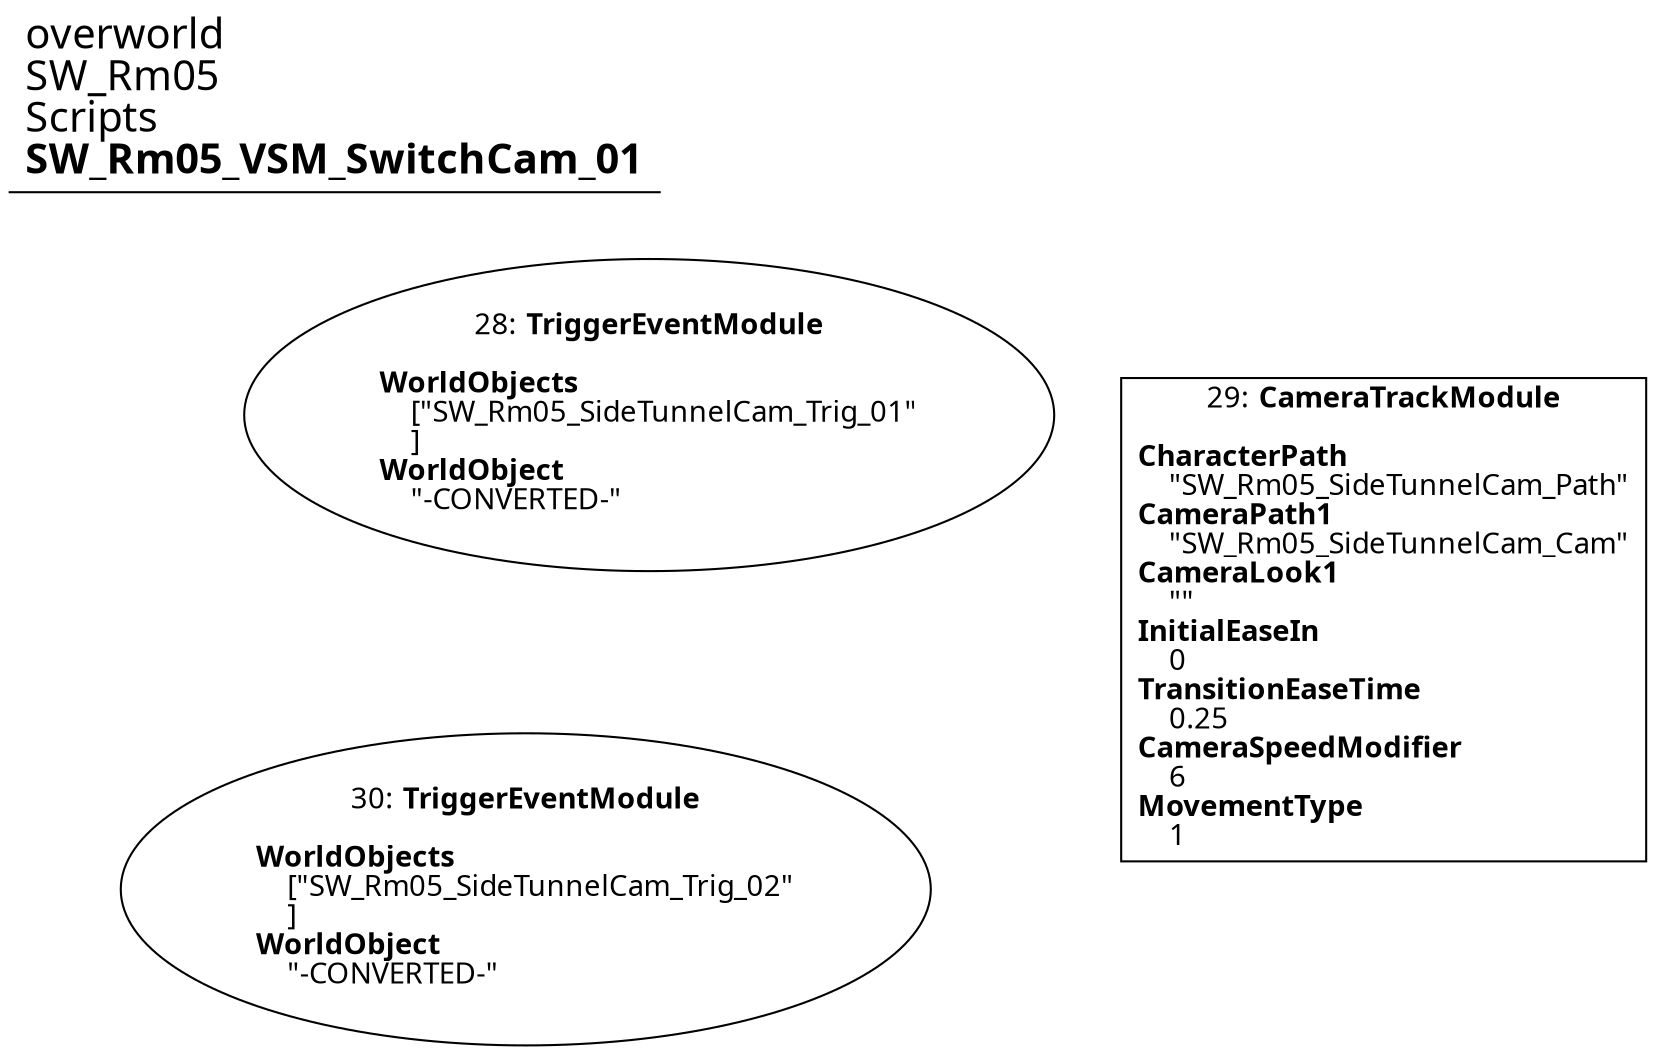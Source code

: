 digraph {
    layout = fdp;
    overlap = prism;
    sep = "+16";
    splines = spline;

    node [ shape = box ];

    graph [ fontname = "Segoe UI" ];
    node [ fontname = "Segoe UI" ];
    edge [ fontname = "Segoe UI" ];

    28 [ label = <28: <b>TriggerEventModule</b><br/><br/><b>WorldObjects</b><br align="left"/>    [&quot;SW_Rm05_SideTunnelCam_Trig_01&quot;<br align="left"/>    ]<br align="left"/><b>WorldObject</b><br align="left"/>    &quot;-CONVERTED-&quot;<br align="left"/>> ];
    28 [ shape = oval ]
    28 [ pos = "0.50100005,-0.837!" ];

    29 [ label = <29: <b>CameraTrackModule</b><br/><br/><b>CharacterPath</b><br align="left"/>    &quot;SW_Rm05_SideTunnelCam_Path&quot;<br align="left"/><b>CameraPath1</b><br align="left"/>    &quot;SW_Rm05_SideTunnelCam_Cam&quot;<br align="left"/><b>CameraLook1</b><br align="left"/>    &quot;&quot;<br align="left"/><b>InitialEaseIn</b><br align="left"/>    0<br align="left"/><b>TransitionEaseTime</b><br align="left"/>    0.25<br align="left"/><b>CameraSpeedModifier</b><br align="left"/>    6<br align="left"/><b>MovementType</b><br align="left"/>    1<br align="left"/>> ];
    29 [ pos = "0.846,-0.95400006!" ];

    30 [ label = <30: <b>TriggerEventModule</b><br/><br/><b>WorldObjects</b><br align="left"/>    [&quot;SW_Rm05_SideTunnelCam_Trig_02&quot;<br align="left"/>    ]<br align="left"/><b>WorldObject</b><br align="left"/>    &quot;-CONVERTED-&quot;<br align="left"/>> ];
    30 [ shape = oval ]
    30 [ pos = "0.50200003,-1.097!" ];

    title [ pos = "0.5,-0.836!" ];
    title [ shape = underline ];
    title [ label = <<font point-size="20">overworld<br align="left"/>SW_Rm05<br align="left"/>Scripts<br align="left"/><b>SW_Rm05_VSM_SwitchCam_01</b><br align="left"/></font>> ];
}
